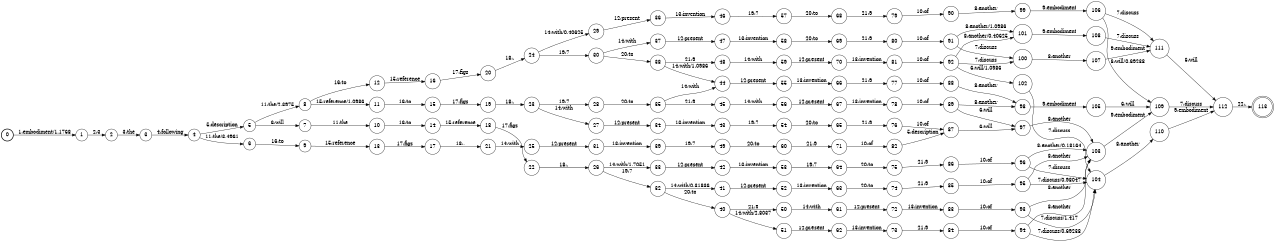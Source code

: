 digraph FST {
rankdir = LR;
size = "8.5,11";
label = "";
center = 1;
orientation = Portrait;
ranksep = "0.4";
nodesep = "0.25";
0 [label = "0", shape = circle, style = bold, fontsize = 14]
	0 -> 1 [label = "1:embodiment/1.1768", fontsize = 14];
1 [label = "1", shape = circle, style = solid, fontsize = 14]
	1 -> 2 [label = "2:3", fontsize = 14];
2 [label = "2", shape = circle, style = solid, fontsize = 14]
	2 -> 3 [label = "3:the", fontsize = 14];
3 [label = "3", shape = circle, style = solid, fontsize = 14]
	3 -> 4 [label = "4:following", fontsize = 14];
4 [label = "4", shape = circle, style = solid, fontsize = 14]
	4 -> 6 [label = "11:the/3.4961", fontsize = 14];
	4 -> 5 [label = "5:description", fontsize = 14];
5 [label = "5", shape = circle, style = solid, fontsize = 14]
	5 -> 8 [label = "11:the/2.3975", fontsize = 14];
	5 -> 7 [label = "6:will", fontsize = 14];
6 [label = "6", shape = circle, style = solid, fontsize = 14]
	6 -> 9 [label = "16:to", fontsize = 14];
7 [label = "7", shape = circle, style = solid, fontsize = 14]
	7 -> 10 [label = "11:the", fontsize = 14];
8 [label = "8", shape = circle, style = solid, fontsize = 14]
	8 -> 11 [label = "15:reference/1.0986", fontsize = 14];
	8 -> 12 [label = "16:to", fontsize = 14];
9 [label = "9", shape = circle, style = solid, fontsize = 14]
	9 -> 13 [label = "15:reference", fontsize = 14];
10 [label = "10", shape = circle, style = solid, fontsize = 14]
	10 -> 14 [label = "16:to", fontsize = 14];
11 [label = "11", shape = circle, style = solid, fontsize = 14]
	11 -> 15 [label = "16:to", fontsize = 14];
12 [label = "12", shape = circle, style = solid, fontsize = 14]
	12 -> 16 [label = "15:reference", fontsize = 14];
13 [label = "13", shape = circle, style = solid, fontsize = 14]
	13 -> 17 [label = "17:figs", fontsize = 14];
14 [label = "14", shape = circle, style = solid, fontsize = 14]
	14 -> 18 [label = "15:reference", fontsize = 14];
15 [label = "15", shape = circle, style = solid, fontsize = 14]
	15 -> 19 [label = "17:figs", fontsize = 14];
16 [label = "16", shape = circle, style = solid, fontsize = 14]
	16 -> 20 [label = "17:figs", fontsize = 14];
17 [label = "17", shape = circle, style = solid, fontsize = 14]
	17 -> 21 [label = "18:.", fontsize = 14];
18 [label = "18", shape = circle, style = solid, fontsize = 14]
	18 -> 22 [label = "17:figs", fontsize = 14];
19 [label = "19", shape = circle, style = solid, fontsize = 14]
	19 -> 23 [label = "18:.", fontsize = 14];
20 [label = "20", shape = circle, style = solid, fontsize = 14]
	20 -> 24 [label = "18:.", fontsize = 14];
21 [label = "21", shape = circle, style = solid, fontsize = 14]
	21 -> 25 [label = "14:with", fontsize = 14];
22 [label = "22", shape = circle, style = solid, fontsize = 14]
	22 -> 26 [label = "18:.", fontsize = 14];
23 [label = "23", shape = circle, style = solid, fontsize = 14]
	23 -> 27 [label = "14:with", fontsize = 14];
	23 -> 28 [label = "19:7", fontsize = 14];
24 [label = "24", shape = circle, style = solid, fontsize = 14]
	24 -> 29 [label = "14:with/0.40625", fontsize = 14];
	24 -> 30 [label = "19:7", fontsize = 14];
25 [label = "25", shape = circle, style = solid, fontsize = 14]
	25 -> 31 [label = "12:present", fontsize = 14];
26 [label = "26", shape = circle, style = solid, fontsize = 14]
	26 -> 33 [label = "14:with/1.7051", fontsize = 14];
	26 -> 32 [label = "19:7", fontsize = 14];
27 [label = "27", shape = circle, style = solid, fontsize = 14]
	27 -> 34 [label = "12:present", fontsize = 14];
28 [label = "28", shape = circle, style = solid, fontsize = 14]
	28 -> 35 [label = "20:to", fontsize = 14];
29 [label = "29", shape = circle, style = solid, fontsize = 14]
	29 -> 36 [label = "12:present", fontsize = 14];
30 [label = "30", shape = circle, style = solid, fontsize = 14]
	30 -> 37 [label = "14:with", fontsize = 14];
	30 -> 38 [label = "20:to", fontsize = 14];
31 [label = "31", shape = circle, style = solid, fontsize = 14]
	31 -> 39 [label = "13:invention", fontsize = 14];
32 [label = "32", shape = circle, style = solid, fontsize = 14]
	32 -> 41 [label = "14:with/0.31836", fontsize = 14];
	32 -> 40 [label = "20:to", fontsize = 14];
33 [label = "33", shape = circle, style = solid, fontsize = 14]
	33 -> 42 [label = "12:present", fontsize = 14];
34 [label = "34", shape = circle, style = solid, fontsize = 14]
	34 -> 43 [label = "13:invention", fontsize = 14];
35 [label = "35", shape = circle, style = solid, fontsize = 14]
	35 -> 44 [label = "14:with", fontsize = 14];
	35 -> 45 [label = "21:9", fontsize = 14];
36 [label = "36", shape = circle, style = solid, fontsize = 14]
	36 -> 46 [label = "13:invention", fontsize = 14];
37 [label = "37", shape = circle, style = solid, fontsize = 14]
	37 -> 47 [label = "12:present", fontsize = 14];
38 [label = "38", shape = circle, style = solid, fontsize = 14]
	38 -> 44 [label = "14:with/1.0986", fontsize = 14];
	38 -> 48 [label = "21:9", fontsize = 14];
39 [label = "39", shape = circle, style = solid, fontsize = 14]
	39 -> 49 [label = "19:7", fontsize = 14];
40 [label = "40", shape = circle, style = solid, fontsize = 14]
	40 -> 51 [label = "14:with/2.8037", fontsize = 14];
	40 -> 50 [label = "21:9", fontsize = 14];
41 [label = "41", shape = circle, style = solid, fontsize = 14]
	41 -> 52 [label = "12:present", fontsize = 14];
42 [label = "42", shape = circle, style = solid, fontsize = 14]
	42 -> 53 [label = "13:invention", fontsize = 14];
43 [label = "43", shape = circle, style = solid, fontsize = 14]
	43 -> 54 [label = "19:7", fontsize = 14];
44 [label = "44", shape = circle, style = solid, fontsize = 14]
	44 -> 55 [label = "12:present", fontsize = 14];
45 [label = "45", shape = circle, style = solid, fontsize = 14]
	45 -> 56 [label = "14:with", fontsize = 14];
46 [label = "46", shape = circle, style = solid, fontsize = 14]
	46 -> 57 [label = "19:7", fontsize = 14];
47 [label = "47", shape = circle, style = solid, fontsize = 14]
	47 -> 58 [label = "13:invention", fontsize = 14];
48 [label = "48", shape = circle, style = solid, fontsize = 14]
	48 -> 59 [label = "14:with", fontsize = 14];
49 [label = "49", shape = circle, style = solid, fontsize = 14]
	49 -> 60 [label = "20:to", fontsize = 14];
50 [label = "50", shape = circle, style = solid, fontsize = 14]
	50 -> 61 [label = "14:with", fontsize = 14];
51 [label = "51", shape = circle, style = solid, fontsize = 14]
	51 -> 62 [label = "12:present", fontsize = 14];
52 [label = "52", shape = circle, style = solid, fontsize = 14]
	52 -> 63 [label = "13:invention", fontsize = 14];
53 [label = "53", shape = circle, style = solid, fontsize = 14]
	53 -> 64 [label = "19:7", fontsize = 14];
54 [label = "54", shape = circle, style = solid, fontsize = 14]
	54 -> 65 [label = "20:to", fontsize = 14];
55 [label = "55", shape = circle, style = solid, fontsize = 14]
	55 -> 66 [label = "13:invention", fontsize = 14];
56 [label = "56", shape = circle, style = solid, fontsize = 14]
	56 -> 67 [label = "12:present", fontsize = 14];
57 [label = "57", shape = circle, style = solid, fontsize = 14]
	57 -> 68 [label = "20:to", fontsize = 14];
58 [label = "58", shape = circle, style = solid, fontsize = 14]
	58 -> 69 [label = "20:to", fontsize = 14];
59 [label = "59", shape = circle, style = solid, fontsize = 14]
	59 -> 70 [label = "12:present", fontsize = 14];
60 [label = "60", shape = circle, style = solid, fontsize = 14]
	60 -> 71 [label = "21:9", fontsize = 14];
61 [label = "61", shape = circle, style = solid, fontsize = 14]
	61 -> 72 [label = "12:present", fontsize = 14];
62 [label = "62", shape = circle, style = solid, fontsize = 14]
	62 -> 73 [label = "13:invention", fontsize = 14];
63 [label = "63", shape = circle, style = solid, fontsize = 14]
	63 -> 74 [label = "20:to", fontsize = 14];
64 [label = "64", shape = circle, style = solid, fontsize = 14]
	64 -> 75 [label = "20:to", fontsize = 14];
65 [label = "65", shape = circle, style = solid, fontsize = 14]
	65 -> 76 [label = "21:9", fontsize = 14];
66 [label = "66", shape = circle, style = solid, fontsize = 14]
	66 -> 77 [label = "21:9", fontsize = 14];
67 [label = "67", shape = circle, style = solid, fontsize = 14]
	67 -> 78 [label = "13:invention", fontsize = 14];
68 [label = "68", shape = circle, style = solid, fontsize = 14]
	68 -> 79 [label = "21:9", fontsize = 14];
69 [label = "69", shape = circle, style = solid, fontsize = 14]
	69 -> 80 [label = "21:9", fontsize = 14];
70 [label = "70", shape = circle, style = solid, fontsize = 14]
	70 -> 81 [label = "13:invention", fontsize = 14];
71 [label = "71", shape = circle, style = solid, fontsize = 14]
	71 -> 82 [label = "10:of", fontsize = 14];
72 [label = "72", shape = circle, style = solid, fontsize = 14]
	72 -> 83 [label = "13:invention", fontsize = 14];
73 [label = "73", shape = circle, style = solid, fontsize = 14]
	73 -> 84 [label = "21:9", fontsize = 14];
74 [label = "74", shape = circle, style = solid, fontsize = 14]
	74 -> 85 [label = "21:9", fontsize = 14];
75 [label = "75", shape = circle, style = solid, fontsize = 14]
	75 -> 86 [label = "21:9", fontsize = 14];
76 [label = "76", shape = circle, style = solid, fontsize = 14]
	76 -> 87 [label = "10:of", fontsize = 14];
77 [label = "77", shape = circle, style = solid, fontsize = 14]
	77 -> 88 [label = "10:of", fontsize = 14];
78 [label = "78", shape = circle, style = solid, fontsize = 14]
	78 -> 89 [label = "10:of", fontsize = 14];
79 [label = "79", shape = circle, style = solid, fontsize = 14]
	79 -> 90 [label = "10:of", fontsize = 14];
80 [label = "80", shape = circle, style = solid, fontsize = 14]
	80 -> 91 [label = "10:of", fontsize = 14];
81 [label = "81", shape = circle, style = solid, fontsize = 14]
	81 -> 92 [label = "10:of", fontsize = 14];
82 [label = "82", shape = circle, style = solid, fontsize = 14]
	82 -> 87 [label = "5:description", fontsize = 14];
83 [label = "83", shape = circle, style = solid, fontsize = 14]
	83 -> 93 [label = "10:of", fontsize = 14];
84 [label = "84", shape = circle, style = solid, fontsize = 14]
	84 -> 94 [label = "10:of", fontsize = 14];
85 [label = "85", shape = circle, style = solid, fontsize = 14]
	85 -> 95 [label = "10:of", fontsize = 14];
86 [label = "86", shape = circle, style = solid, fontsize = 14]
	86 -> 96 [label = "10:of", fontsize = 14];
87 [label = "87", shape = circle, style = solid, fontsize = 14]
	87 -> 97 [label = "6:will", fontsize = 14];
88 [label = "88", shape = circle, style = solid, fontsize = 14]
	88 -> 98 [label = "8:another", fontsize = 14];
89 [label = "89", shape = circle, style = solid, fontsize = 14]
	89 -> 97 [label = "6:will", fontsize = 14];
	89 -> 98 [label = "8:another", fontsize = 14];
90 [label = "90", shape = circle, style = solid, fontsize = 14]
	90 -> 99 [label = "8:another", fontsize = 14];
91 [label = "91", shape = circle, style = solid, fontsize = 14]
	91 -> 100 [label = "7:discuss", fontsize = 14];
	91 -> 101 [label = "8:another/1.0986", fontsize = 14];
92 [label = "92", shape = circle, style = solid, fontsize = 14]
	92 -> 102 [label = "6:will/1.0986", fontsize = 14];
	92 -> 100 [label = "7:discuss", fontsize = 14];
	92 -> 101 [label = "8:another/0.40625", fontsize = 14];
93 [label = "93", shape = circle, style = solid, fontsize = 14]
	93 -> 104 [label = "7:discuss/1.417", fontsize = 14];
	93 -> 103 [label = "8:another", fontsize = 14];
94 [label = "94", shape = circle, style = solid, fontsize = 14]
	94 -> 104 [label = "7:discuss/0.69238", fontsize = 14];
	94 -> 103 [label = "8:another", fontsize = 14];
95 [label = "95", shape = circle, style = solid, fontsize = 14]
	95 -> 104 [label = "7:discuss/0.98047", fontsize = 14];
	95 -> 103 [label = "8:another", fontsize = 14];
96 [label = "96", shape = circle, style = solid, fontsize = 14]
	96 -> 104 [label = "7:discuss", fontsize = 14];
	96 -> 103 [label = "8:another/0.18164", fontsize = 14];
97 [label = "97", shape = circle, style = solid, fontsize = 14]
	97 -> 103 [label = "8:another", fontsize = 14];
98 [label = "98", shape = circle, style = solid, fontsize = 14]
	98 -> 105 [label = "9:embodiment", fontsize = 14];
99 [label = "99", shape = circle, style = solid, fontsize = 14]
	99 -> 106 [label = "9:embodiment", fontsize = 14];
100 [label = "100", shape = circle, style = solid, fontsize = 14]
	100 -> 107 [label = "8:another", fontsize = 14];
101 [label = "101", shape = circle, style = solid, fontsize = 14]
	101 -> 108 [label = "9:embodiment", fontsize = 14];
102 [label = "102", shape = circle, style = solid, fontsize = 14]
	102 -> 104 [label = "7:discuss", fontsize = 14];
103 [label = "103", shape = circle, style = solid, fontsize = 14]
	103 -> 109 [label = "9:embodiment", fontsize = 14];
104 [label = "104", shape = circle, style = solid, fontsize = 14]
	104 -> 110 [label = "8:another", fontsize = 14];
105 [label = "105", shape = circle, style = solid, fontsize = 14]
	105 -> 109 [label = "6:will", fontsize = 14];
106 [label = "106", shape = circle, style = solid, fontsize = 14]
	106 -> 109 [label = "6:will/0.69238", fontsize = 14];
	106 -> 111 [label = "7:discuss", fontsize = 14];
107 [label = "107", shape = circle, style = solid, fontsize = 14]
	107 -> 111 [label = "9:embodiment", fontsize = 14];
108 [label = "108", shape = circle, style = solid, fontsize = 14]
	108 -> 111 [label = "7:discuss", fontsize = 14];
109 [label = "109", shape = circle, style = solid, fontsize = 14]
	109 -> 112 [label = "7:discuss", fontsize = 14];
110 [label = "110", shape = circle, style = solid, fontsize = 14]
	110 -> 112 [label = "9:embodiment", fontsize = 14];
111 [label = "111", shape = circle, style = solid, fontsize = 14]
	111 -> 112 [label = "6:will", fontsize = 14];
112 [label = "112", shape = circle, style = solid, fontsize = 14]
	112 -> 113 [label = "22:.", fontsize = 14];
113 [label = "113", shape = doublecircle, style = solid, fontsize = 14]
}
